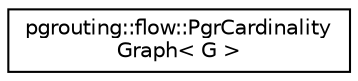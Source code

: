digraph "Graphical Class Hierarchy"
{
  edge [fontname="Helvetica",fontsize="10",labelfontname="Helvetica",labelfontsize="10"];
  node [fontname="Helvetica",fontsize="10",shape=record];
  rankdir="LR";
  Node1 [label="pgrouting::flow::PgrCardinality\lGraph\< G \>",height=0.2,width=0.4,color="black", fillcolor="white", style="filled",URL="$classpgrouting_1_1flow_1_1PgrCardinalityGraph.html"];
}
